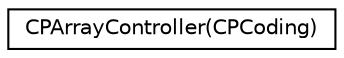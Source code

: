 digraph "Graphical Class Hierarchy"
{
  edge [fontname="Helvetica",fontsize="10",labelfontname="Helvetica",labelfontsize="10"];
  node [fontname="Helvetica",fontsize="10",shape=record];
  rankdir="LR";
  Node1 [label="CPArrayController(CPCoding)",height=0.2,width=0.4,color="black", fillcolor="white", style="filled",URL="$category_c_p_array_controller_07_c_p_coding_08.html"];
}
